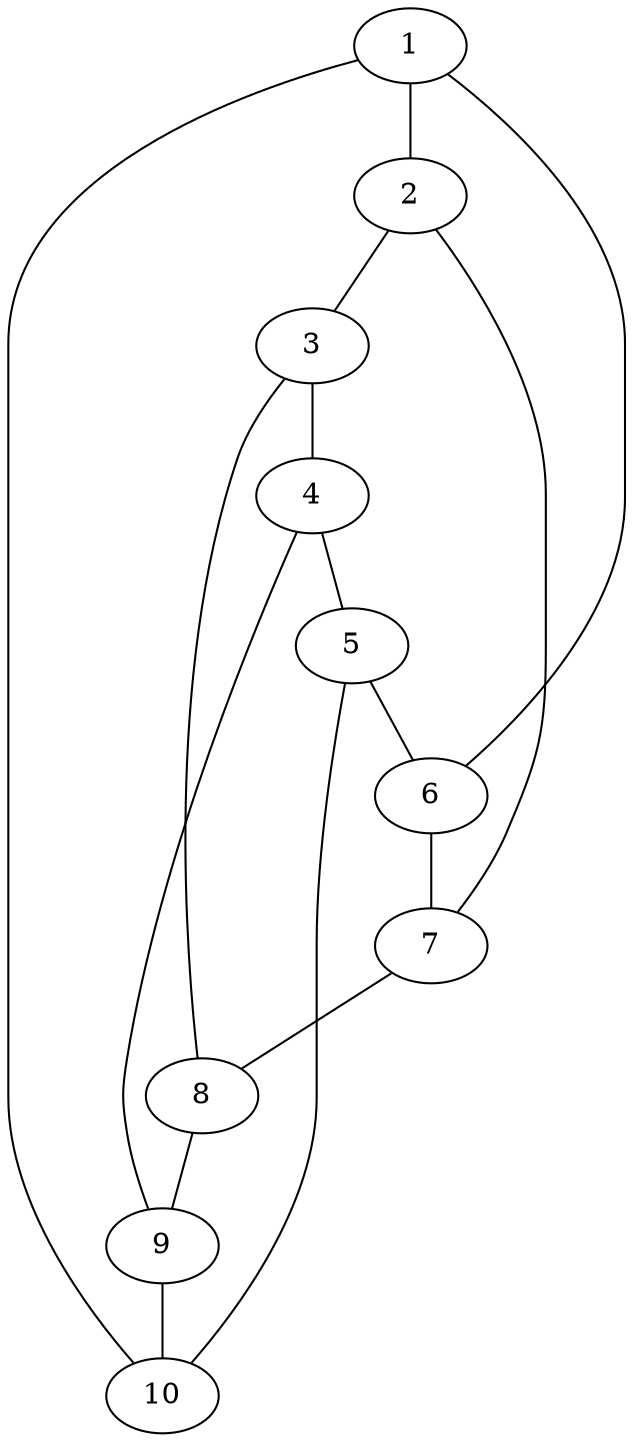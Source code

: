 strict graph G {
  1;
  2;
  3;
  4;
  5;
  6;
  7;
  8;
  9;
  10;
  1 -- 2;
  2 -- 3;
  3 -- 4;
  4 -- 5;
  5 -- 6;
  6 -- 7;
  7 -- 8;
  8 -- 9;
  9 -- 10;
  1 -- 10;
  1 -- 6;
  2 -- 7;
  3 -- 8;
  4 -- 9;
  5 -- 10;
}
